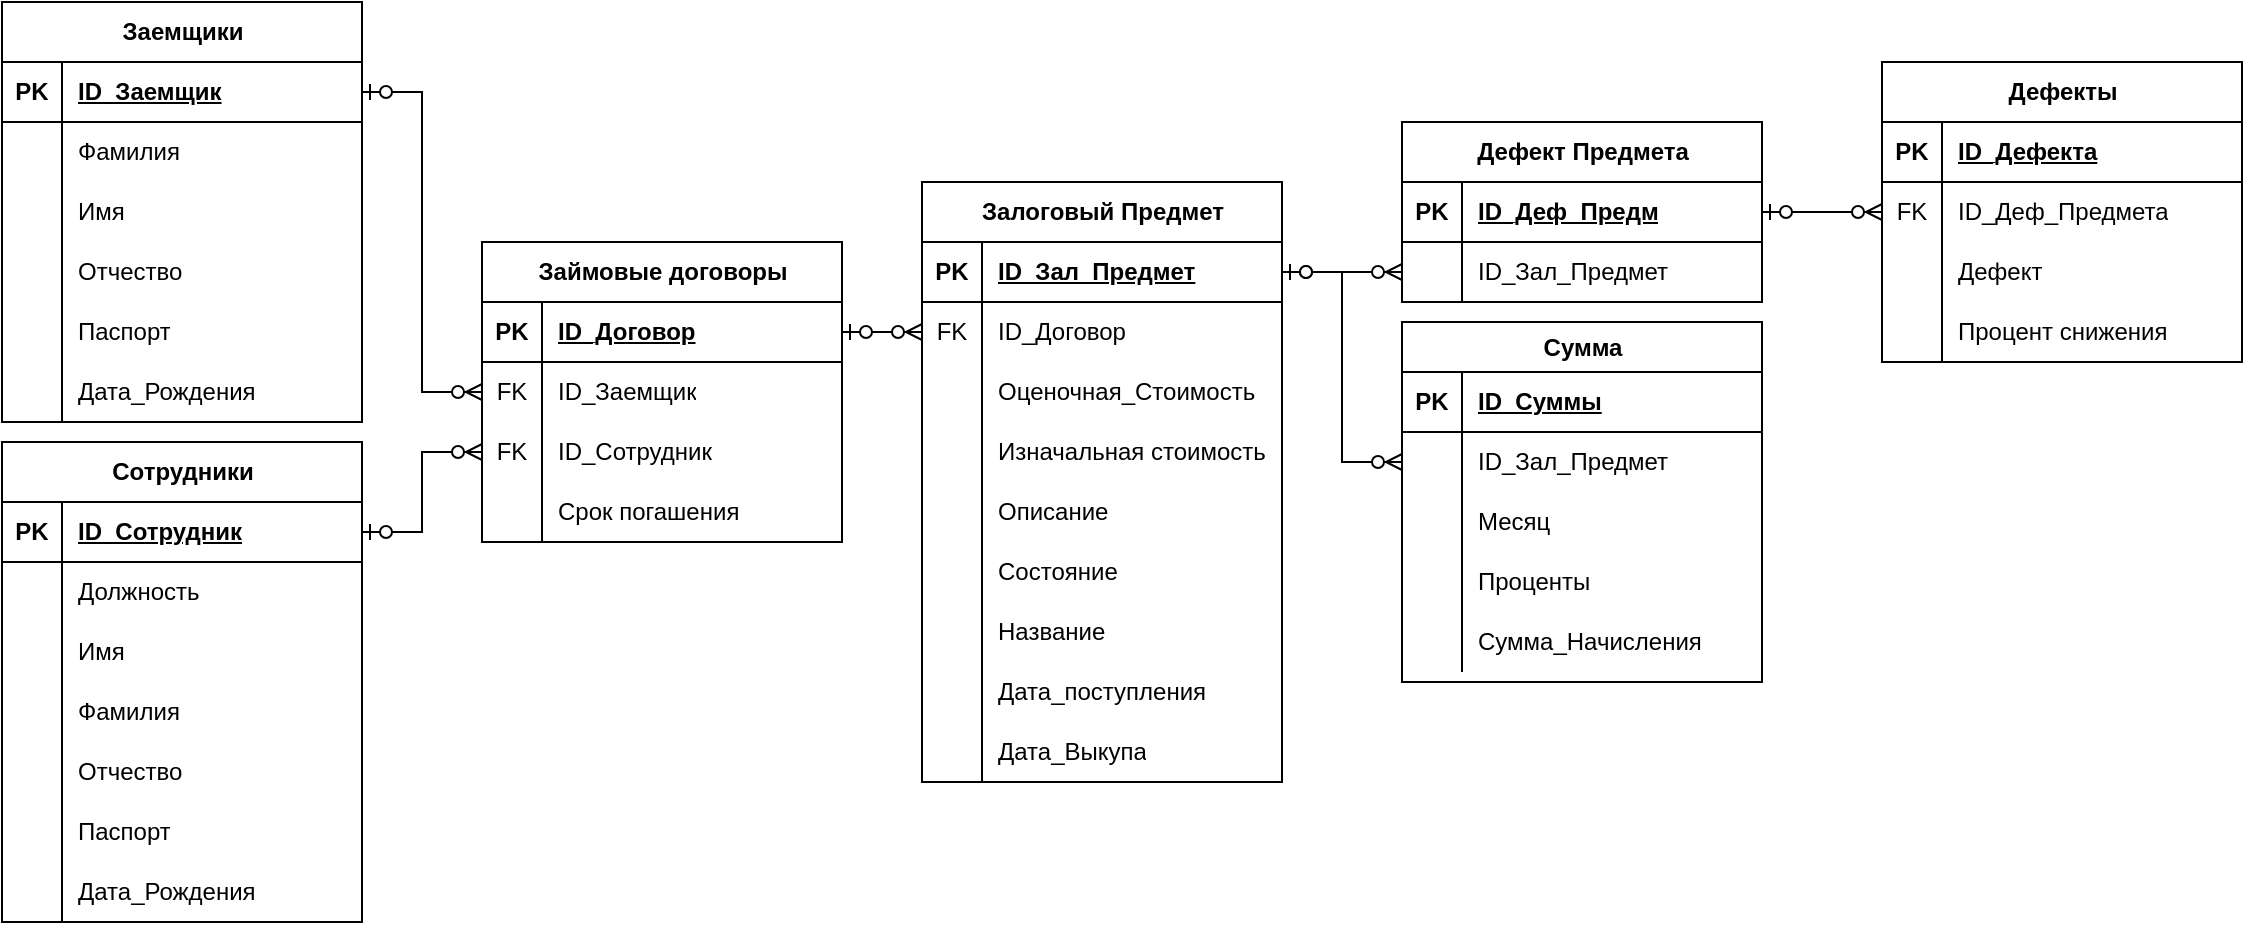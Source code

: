 <mxfile version="21.3.0" type="github">
  <diagram id="R2lEEEUBdFMjLlhIrx00" name="Page-1">
    <mxGraphModel dx="1306" dy="611" grid="1" gridSize="10" guides="1" tooltips="1" connect="1" arrows="1" fold="1" page="1" pageScale="1" pageWidth="850" pageHeight="1100" math="0" shadow="0" extFonts="Permanent Marker^https://fonts.googleapis.com/css?family=Permanent+Marker">
      <root>
        <mxCell id="0" />
        <mxCell id="1" parent="0" />
        <mxCell id="oiWe9T_eoQlkYUGlKxkK-1" value="Заемщики" style="shape=table;startSize=30;container=1;collapsible=1;childLayout=tableLayout;fixedRows=1;rowLines=0;fontStyle=1;align=center;resizeLast=1;html=1;" vertex="1" parent="1">
          <mxGeometry x="50" y="80" width="180" height="210" as="geometry" />
        </mxCell>
        <mxCell id="oiWe9T_eoQlkYUGlKxkK-2" value="" style="shape=tableRow;horizontal=0;startSize=0;swimlaneHead=0;swimlaneBody=0;fillColor=none;collapsible=0;dropTarget=0;points=[[0,0.5],[1,0.5]];portConstraint=eastwest;top=0;left=0;right=0;bottom=1;" vertex="1" parent="oiWe9T_eoQlkYUGlKxkK-1">
          <mxGeometry y="30" width="180" height="30" as="geometry" />
        </mxCell>
        <mxCell id="oiWe9T_eoQlkYUGlKxkK-3" value="PK" style="shape=partialRectangle;connectable=0;fillColor=none;top=0;left=0;bottom=0;right=0;fontStyle=1;overflow=hidden;whiteSpace=wrap;html=1;" vertex="1" parent="oiWe9T_eoQlkYUGlKxkK-2">
          <mxGeometry width="30" height="30" as="geometry">
            <mxRectangle width="30" height="30" as="alternateBounds" />
          </mxGeometry>
        </mxCell>
        <mxCell id="oiWe9T_eoQlkYUGlKxkK-4" value="ID_Заемщик" style="shape=partialRectangle;connectable=0;fillColor=none;top=0;left=0;bottom=0;right=0;align=left;spacingLeft=6;fontStyle=5;overflow=hidden;whiteSpace=wrap;html=1;" vertex="1" parent="oiWe9T_eoQlkYUGlKxkK-2">
          <mxGeometry x="30" width="150" height="30" as="geometry">
            <mxRectangle width="150" height="30" as="alternateBounds" />
          </mxGeometry>
        </mxCell>
        <mxCell id="oiWe9T_eoQlkYUGlKxkK-5" value="" style="shape=tableRow;horizontal=0;startSize=0;swimlaneHead=0;swimlaneBody=0;fillColor=none;collapsible=0;dropTarget=0;points=[[0,0.5],[1,0.5]];portConstraint=eastwest;top=0;left=0;right=0;bottom=0;" vertex="1" parent="oiWe9T_eoQlkYUGlKxkK-1">
          <mxGeometry y="60" width="180" height="30" as="geometry" />
        </mxCell>
        <mxCell id="oiWe9T_eoQlkYUGlKxkK-6" value="" style="shape=partialRectangle;connectable=0;fillColor=none;top=0;left=0;bottom=0;right=0;editable=1;overflow=hidden;whiteSpace=wrap;html=1;" vertex="1" parent="oiWe9T_eoQlkYUGlKxkK-5">
          <mxGeometry width="30" height="30" as="geometry">
            <mxRectangle width="30" height="30" as="alternateBounds" />
          </mxGeometry>
        </mxCell>
        <mxCell id="oiWe9T_eoQlkYUGlKxkK-7" value="Фамилия" style="shape=partialRectangle;connectable=0;fillColor=none;top=0;left=0;bottom=0;right=0;align=left;spacingLeft=6;overflow=hidden;whiteSpace=wrap;html=1;" vertex="1" parent="oiWe9T_eoQlkYUGlKxkK-5">
          <mxGeometry x="30" width="150" height="30" as="geometry">
            <mxRectangle width="150" height="30" as="alternateBounds" />
          </mxGeometry>
        </mxCell>
        <mxCell id="oiWe9T_eoQlkYUGlKxkK-8" value="" style="shape=tableRow;horizontal=0;startSize=0;swimlaneHead=0;swimlaneBody=0;fillColor=none;collapsible=0;dropTarget=0;points=[[0,0.5],[1,0.5]];portConstraint=eastwest;top=0;left=0;right=0;bottom=0;" vertex="1" parent="oiWe9T_eoQlkYUGlKxkK-1">
          <mxGeometry y="90" width="180" height="30" as="geometry" />
        </mxCell>
        <mxCell id="oiWe9T_eoQlkYUGlKxkK-9" value="" style="shape=partialRectangle;connectable=0;fillColor=none;top=0;left=0;bottom=0;right=0;editable=1;overflow=hidden;whiteSpace=wrap;html=1;" vertex="1" parent="oiWe9T_eoQlkYUGlKxkK-8">
          <mxGeometry width="30" height="30" as="geometry">
            <mxRectangle width="30" height="30" as="alternateBounds" />
          </mxGeometry>
        </mxCell>
        <mxCell id="oiWe9T_eoQlkYUGlKxkK-10" value="Имя" style="shape=partialRectangle;connectable=0;fillColor=none;top=0;left=0;bottom=0;right=0;align=left;spacingLeft=6;overflow=hidden;whiteSpace=wrap;html=1;" vertex="1" parent="oiWe9T_eoQlkYUGlKxkK-8">
          <mxGeometry x="30" width="150" height="30" as="geometry">
            <mxRectangle width="150" height="30" as="alternateBounds" />
          </mxGeometry>
        </mxCell>
        <mxCell id="oiWe9T_eoQlkYUGlKxkK-11" value="" style="shape=tableRow;horizontal=0;startSize=0;swimlaneHead=0;swimlaneBody=0;fillColor=none;collapsible=0;dropTarget=0;points=[[0,0.5],[1,0.5]];portConstraint=eastwest;top=0;left=0;right=0;bottom=0;" vertex="1" parent="oiWe9T_eoQlkYUGlKxkK-1">
          <mxGeometry y="120" width="180" height="30" as="geometry" />
        </mxCell>
        <mxCell id="oiWe9T_eoQlkYUGlKxkK-12" value="" style="shape=partialRectangle;connectable=0;fillColor=none;top=0;left=0;bottom=0;right=0;editable=1;overflow=hidden;whiteSpace=wrap;html=1;" vertex="1" parent="oiWe9T_eoQlkYUGlKxkK-11">
          <mxGeometry width="30" height="30" as="geometry">
            <mxRectangle width="30" height="30" as="alternateBounds" />
          </mxGeometry>
        </mxCell>
        <mxCell id="oiWe9T_eoQlkYUGlKxkK-13" value="Отчество" style="shape=partialRectangle;connectable=0;fillColor=none;top=0;left=0;bottom=0;right=0;align=left;spacingLeft=6;overflow=hidden;whiteSpace=wrap;html=1;" vertex="1" parent="oiWe9T_eoQlkYUGlKxkK-11">
          <mxGeometry x="30" width="150" height="30" as="geometry">
            <mxRectangle width="150" height="30" as="alternateBounds" />
          </mxGeometry>
        </mxCell>
        <mxCell id="oiWe9T_eoQlkYUGlKxkK-14" value="" style="shape=tableRow;horizontal=0;startSize=0;swimlaneHead=0;swimlaneBody=0;fillColor=none;collapsible=0;dropTarget=0;points=[[0,0.5],[1,0.5]];portConstraint=eastwest;top=0;left=0;right=0;bottom=0;" vertex="1" parent="oiWe9T_eoQlkYUGlKxkK-1">
          <mxGeometry y="150" width="180" height="30" as="geometry" />
        </mxCell>
        <mxCell id="oiWe9T_eoQlkYUGlKxkK-15" value="" style="shape=partialRectangle;connectable=0;fillColor=none;top=0;left=0;bottom=0;right=0;editable=1;overflow=hidden;whiteSpace=wrap;html=1;" vertex="1" parent="oiWe9T_eoQlkYUGlKxkK-14">
          <mxGeometry width="30" height="30" as="geometry">
            <mxRectangle width="30" height="30" as="alternateBounds" />
          </mxGeometry>
        </mxCell>
        <mxCell id="oiWe9T_eoQlkYUGlKxkK-16" value="Паспорт" style="shape=partialRectangle;connectable=0;fillColor=none;top=0;left=0;bottom=0;right=0;align=left;spacingLeft=6;overflow=hidden;whiteSpace=wrap;html=1;" vertex="1" parent="oiWe9T_eoQlkYUGlKxkK-14">
          <mxGeometry x="30" width="150" height="30" as="geometry">
            <mxRectangle width="150" height="30" as="alternateBounds" />
          </mxGeometry>
        </mxCell>
        <mxCell id="oiWe9T_eoQlkYUGlKxkK-17" value="" style="shape=tableRow;horizontal=0;startSize=0;swimlaneHead=0;swimlaneBody=0;fillColor=none;collapsible=0;dropTarget=0;points=[[0,0.5],[1,0.5]];portConstraint=eastwest;top=0;left=0;right=0;bottom=0;" vertex="1" parent="oiWe9T_eoQlkYUGlKxkK-1">
          <mxGeometry y="180" width="180" height="30" as="geometry" />
        </mxCell>
        <mxCell id="oiWe9T_eoQlkYUGlKxkK-18" value="" style="shape=partialRectangle;connectable=0;fillColor=none;top=0;left=0;bottom=0;right=0;editable=1;overflow=hidden;whiteSpace=wrap;html=1;" vertex="1" parent="oiWe9T_eoQlkYUGlKxkK-17">
          <mxGeometry width="30" height="30" as="geometry">
            <mxRectangle width="30" height="30" as="alternateBounds" />
          </mxGeometry>
        </mxCell>
        <mxCell id="oiWe9T_eoQlkYUGlKxkK-19" value="Дата_Рождения" style="shape=partialRectangle;connectable=0;fillColor=none;top=0;left=0;bottom=0;right=0;align=left;spacingLeft=6;overflow=hidden;whiteSpace=wrap;html=1;" vertex="1" parent="oiWe9T_eoQlkYUGlKxkK-17">
          <mxGeometry x="30" width="150" height="30" as="geometry">
            <mxRectangle width="150" height="30" as="alternateBounds" />
          </mxGeometry>
        </mxCell>
        <mxCell id="oiWe9T_eoQlkYUGlKxkK-20" value="Сотрудники" style="shape=table;startSize=30;container=1;collapsible=1;childLayout=tableLayout;fixedRows=1;rowLines=0;fontStyle=1;align=center;resizeLast=1;html=1;" vertex="1" parent="1">
          <mxGeometry x="50" y="300" width="180" height="240" as="geometry" />
        </mxCell>
        <mxCell id="oiWe9T_eoQlkYUGlKxkK-21" value="" style="shape=tableRow;horizontal=0;startSize=0;swimlaneHead=0;swimlaneBody=0;fillColor=none;collapsible=0;dropTarget=0;points=[[0,0.5],[1,0.5]];portConstraint=eastwest;top=0;left=0;right=0;bottom=1;" vertex="1" parent="oiWe9T_eoQlkYUGlKxkK-20">
          <mxGeometry y="30" width="180" height="30" as="geometry" />
        </mxCell>
        <mxCell id="oiWe9T_eoQlkYUGlKxkK-22" value="PK" style="shape=partialRectangle;connectable=0;fillColor=none;top=0;left=0;bottom=0;right=0;fontStyle=1;overflow=hidden;whiteSpace=wrap;html=1;" vertex="1" parent="oiWe9T_eoQlkYUGlKxkK-21">
          <mxGeometry width="30" height="30" as="geometry">
            <mxRectangle width="30" height="30" as="alternateBounds" />
          </mxGeometry>
        </mxCell>
        <mxCell id="oiWe9T_eoQlkYUGlKxkK-23" value="ID_Сотрудник" style="shape=partialRectangle;connectable=0;fillColor=none;top=0;left=0;bottom=0;right=0;align=left;spacingLeft=6;fontStyle=5;overflow=hidden;whiteSpace=wrap;html=1;" vertex="1" parent="oiWe9T_eoQlkYUGlKxkK-21">
          <mxGeometry x="30" width="150" height="30" as="geometry">
            <mxRectangle width="150" height="30" as="alternateBounds" />
          </mxGeometry>
        </mxCell>
        <mxCell id="oiWe9T_eoQlkYUGlKxkK-24" value="" style="shape=tableRow;horizontal=0;startSize=0;swimlaneHead=0;swimlaneBody=0;fillColor=none;collapsible=0;dropTarget=0;points=[[0,0.5],[1,0.5]];portConstraint=eastwest;top=0;left=0;right=0;bottom=0;" vertex="1" parent="oiWe9T_eoQlkYUGlKxkK-20">
          <mxGeometry y="60" width="180" height="30" as="geometry" />
        </mxCell>
        <mxCell id="oiWe9T_eoQlkYUGlKxkK-25" value="" style="shape=partialRectangle;connectable=0;fillColor=none;top=0;left=0;bottom=0;right=0;editable=1;overflow=hidden;whiteSpace=wrap;html=1;" vertex="1" parent="oiWe9T_eoQlkYUGlKxkK-24">
          <mxGeometry width="30" height="30" as="geometry">
            <mxRectangle width="30" height="30" as="alternateBounds" />
          </mxGeometry>
        </mxCell>
        <mxCell id="oiWe9T_eoQlkYUGlKxkK-26" value="Должность" style="shape=partialRectangle;connectable=0;fillColor=none;top=0;left=0;bottom=0;right=0;align=left;spacingLeft=6;overflow=hidden;whiteSpace=wrap;html=1;" vertex="1" parent="oiWe9T_eoQlkYUGlKxkK-24">
          <mxGeometry x="30" width="150" height="30" as="geometry">
            <mxRectangle width="150" height="30" as="alternateBounds" />
          </mxGeometry>
        </mxCell>
        <mxCell id="oiWe9T_eoQlkYUGlKxkK-27" value="" style="shape=tableRow;horizontal=0;startSize=0;swimlaneHead=0;swimlaneBody=0;fillColor=none;collapsible=0;dropTarget=0;points=[[0,0.5],[1,0.5]];portConstraint=eastwest;top=0;left=0;right=0;bottom=0;" vertex="1" parent="oiWe9T_eoQlkYUGlKxkK-20">
          <mxGeometry y="90" width="180" height="30" as="geometry" />
        </mxCell>
        <mxCell id="oiWe9T_eoQlkYUGlKxkK-28" value="" style="shape=partialRectangle;connectable=0;fillColor=none;top=0;left=0;bottom=0;right=0;editable=1;overflow=hidden;whiteSpace=wrap;html=1;" vertex="1" parent="oiWe9T_eoQlkYUGlKxkK-27">
          <mxGeometry width="30" height="30" as="geometry">
            <mxRectangle width="30" height="30" as="alternateBounds" />
          </mxGeometry>
        </mxCell>
        <mxCell id="oiWe9T_eoQlkYUGlKxkK-29" value="Имя" style="shape=partialRectangle;connectable=0;fillColor=none;top=0;left=0;bottom=0;right=0;align=left;spacingLeft=6;overflow=hidden;whiteSpace=wrap;html=1;" vertex="1" parent="oiWe9T_eoQlkYUGlKxkK-27">
          <mxGeometry x="30" width="150" height="30" as="geometry">
            <mxRectangle width="150" height="30" as="alternateBounds" />
          </mxGeometry>
        </mxCell>
        <mxCell id="oiWe9T_eoQlkYUGlKxkK-30" value="" style="shape=tableRow;horizontal=0;startSize=0;swimlaneHead=0;swimlaneBody=0;fillColor=none;collapsible=0;dropTarget=0;points=[[0,0.5],[1,0.5]];portConstraint=eastwest;top=0;left=0;right=0;bottom=0;" vertex="1" parent="oiWe9T_eoQlkYUGlKxkK-20">
          <mxGeometry y="120" width="180" height="30" as="geometry" />
        </mxCell>
        <mxCell id="oiWe9T_eoQlkYUGlKxkK-31" value="" style="shape=partialRectangle;connectable=0;fillColor=none;top=0;left=0;bottom=0;right=0;editable=1;overflow=hidden;whiteSpace=wrap;html=1;" vertex="1" parent="oiWe9T_eoQlkYUGlKxkK-30">
          <mxGeometry width="30" height="30" as="geometry">
            <mxRectangle width="30" height="30" as="alternateBounds" />
          </mxGeometry>
        </mxCell>
        <mxCell id="oiWe9T_eoQlkYUGlKxkK-32" value="Фамилия" style="shape=partialRectangle;connectable=0;fillColor=none;top=0;left=0;bottom=0;right=0;align=left;spacingLeft=6;overflow=hidden;whiteSpace=wrap;html=1;" vertex="1" parent="oiWe9T_eoQlkYUGlKxkK-30">
          <mxGeometry x="30" width="150" height="30" as="geometry">
            <mxRectangle width="150" height="30" as="alternateBounds" />
          </mxGeometry>
        </mxCell>
        <mxCell id="oiWe9T_eoQlkYUGlKxkK-33" value="" style="shape=tableRow;horizontal=0;startSize=0;swimlaneHead=0;swimlaneBody=0;fillColor=none;collapsible=0;dropTarget=0;points=[[0,0.5],[1,0.5]];portConstraint=eastwest;top=0;left=0;right=0;bottom=0;" vertex="1" parent="oiWe9T_eoQlkYUGlKxkK-20">
          <mxGeometry y="150" width="180" height="30" as="geometry" />
        </mxCell>
        <mxCell id="oiWe9T_eoQlkYUGlKxkK-34" value="" style="shape=partialRectangle;connectable=0;fillColor=none;top=0;left=0;bottom=0;right=0;editable=1;overflow=hidden;whiteSpace=wrap;html=1;" vertex="1" parent="oiWe9T_eoQlkYUGlKxkK-33">
          <mxGeometry width="30" height="30" as="geometry">
            <mxRectangle width="30" height="30" as="alternateBounds" />
          </mxGeometry>
        </mxCell>
        <mxCell id="oiWe9T_eoQlkYUGlKxkK-35" value="Отчество" style="shape=partialRectangle;connectable=0;fillColor=none;top=0;left=0;bottom=0;right=0;align=left;spacingLeft=6;overflow=hidden;whiteSpace=wrap;html=1;" vertex="1" parent="oiWe9T_eoQlkYUGlKxkK-33">
          <mxGeometry x="30" width="150" height="30" as="geometry">
            <mxRectangle width="150" height="30" as="alternateBounds" />
          </mxGeometry>
        </mxCell>
        <mxCell id="oiWe9T_eoQlkYUGlKxkK-36" value="" style="shape=tableRow;horizontal=0;startSize=0;swimlaneHead=0;swimlaneBody=0;fillColor=none;collapsible=0;dropTarget=0;points=[[0,0.5],[1,0.5]];portConstraint=eastwest;top=0;left=0;right=0;bottom=0;" vertex="1" parent="oiWe9T_eoQlkYUGlKxkK-20">
          <mxGeometry y="180" width="180" height="30" as="geometry" />
        </mxCell>
        <mxCell id="oiWe9T_eoQlkYUGlKxkK-37" value="" style="shape=partialRectangle;connectable=0;fillColor=none;top=0;left=0;bottom=0;right=0;editable=1;overflow=hidden;whiteSpace=wrap;html=1;" vertex="1" parent="oiWe9T_eoQlkYUGlKxkK-36">
          <mxGeometry width="30" height="30" as="geometry">
            <mxRectangle width="30" height="30" as="alternateBounds" />
          </mxGeometry>
        </mxCell>
        <mxCell id="oiWe9T_eoQlkYUGlKxkK-38" value="Паспорт" style="shape=partialRectangle;connectable=0;fillColor=none;top=0;left=0;bottom=0;right=0;align=left;spacingLeft=6;overflow=hidden;whiteSpace=wrap;html=1;" vertex="1" parent="oiWe9T_eoQlkYUGlKxkK-36">
          <mxGeometry x="30" width="150" height="30" as="geometry">
            <mxRectangle width="150" height="30" as="alternateBounds" />
          </mxGeometry>
        </mxCell>
        <mxCell id="oiWe9T_eoQlkYUGlKxkK-39" value="" style="shape=tableRow;horizontal=0;startSize=0;swimlaneHead=0;swimlaneBody=0;fillColor=none;collapsible=0;dropTarget=0;points=[[0,0.5],[1,0.5]];portConstraint=eastwest;top=0;left=0;right=0;bottom=0;" vertex="1" parent="oiWe9T_eoQlkYUGlKxkK-20">
          <mxGeometry y="210" width="180" height="30" as="geometry" />
        </mxCell>
        <mxCell id="oiWe9T_eoQlkYUGlKxkK-40" value="" style="shape=partialRectangle;connectable=0;fillColor=none;top=0;left=0;bottom=0;right=0;editable=1;overflow=hidden;whiteSpace=wrap;html=1;" vertex="1" parent="oiWe9T_eoQlkYUGlKxkK-39">
          <mxGeometry width="30" height="30" as="geometry">
            <mxRectangle width="30" height="30" as="alternateBounds" />
          </mxGeometry>
        </mxCell>
        <mxCell id="oiWe9T_eoQlkYUGlKxkK-41" value="Дата_Рождения" style="shape=partialRectangle;connectable=0;fillColor=none;top=0;left=0;bottom=0;right=0;align=left;spacingLeft=6;overflow=hidden;whiteSpace=wrap;html=1;" vertex="1" parent="oiWe9T_eoQlkYUGlKxkK-39">
          <mxGeometry x="30" width="150" height="30" as="geometry">
            <mxRectangle width="150" height="30" as="alternateBounds" />
          </mxGeometry>
        </mxCell>
        <mxCell id="oiWe9T_eoQlkYUGlKxkK-42" value="Займовые договоры" style="shape=table;startSize=30;container=1;collapsible=1;childLayout=tableLayout;fixedRows=1;rowLines=0;fontStyle=1;align=center;resizeLast=1;html=1;" vertex="1" parent="1">
          <mxGeometry x="290" y="200" width="180" height="150" as="geometry" />
        </mxCell>
        <mxCell id="oiWe9T_eoQlkYUGlKxkK-43" value="" style="shape=tableRow;horizontal=0;startSize=0;swimlaneHead=0;swimlaneBody=0;fillColor=none;collapsible=0;dropTarget=0;points=[[0,0.5],[1,0.5]];portConstraint=eastwest;top=0;left=0;right=0;bottom=1;" vertex="1" parent="oiWe9T_eoQlkYUGlKxkK-42">
          <mxGeometry y="30" width="180" height="30" as="geometry" />
        </mxCell>
        <mxCell id="oiWe9T_eoQlkYUGlKxkK-44" value="PK" style="shape=partialRectangle;connectable=0;fillColor=none;top=0;left=0;bottom=0;right=0;fontStyle=1;overflow=hidden;whiteSpace=wrap;html=1;" vertex="1" parent="oiWe9T_eoQlkYUGlKxkK-43">
          <mxGeometry width="30" height="30" as="geometry">
            <mxRectangle width="30" height="30" as="alternateBounds" />
          </mxGeometry>
        </mxCell>
        <mxCell id="oiWe9T_eoQlkYUGlKxkK-45" value="ID_Договор" style="shape=partialRectangle;connectable=0;fillColor=none;top=0;left=0;bottom=0;right=0;align=left;spacingLeft=6;fontStyle=5;overflow=hidden;whiteSpace=wrap;html=1;" vertex="1" parent="oiWe9T_eoQlkYUGlKxkK-43">
          <mxGeometry x="30" width="150" height="30" as="geometry">
            <mxRectangle width="150" height="30" as="alternateBounds" />
          </mxGeometry>
        </mxCell>
        <mxCell id="oiWe9T_eoQlkYUGlKxkK-46" value="" style="shape=tableRow;horizontal=0;startSize=0;swimlaneHead=0;swimlaneBody=0;fillColor=none;collapsible=0;dropTarget=0;points=[[0,0.5],[1,0.5]];portConstraint=eastwest;top=0;left=0;right=0;bottom=0;" vertex="1" parent="oiWe9T_eoQlkYUGlKxkK-42">
          <mxGeometry y="60" width="180" height="30" as="geometry" />
        </mxCell>
        <mxCell id="oiWe9T_eoQlkYUGlKxkK-47" value="FK" style="shape=partialRectangle;connectable=0;fillColor=none;top=0;left=0;bottom=0;right=0;editable=1;overflow=hidden;whiteSpace=wrap;html=1;" vertex="1" parent="oiWe9T_eoQlkYUGlKxkK-46">
          <mxGeometry width="30" height="30" as="geometry">
            <mxRectangle width="30" height="30" as="alternateBounds" />
          </mxGeometry>
        </mxCell>
        <mxCell id="oiWe9T_eoQlkYUGlKxkK-48" value="ID_Заемщик" style="shape=partialRectangle;connectable=0;fillColor=none;top=0;left=0;bottom=0;right=0;align=left;spacingLeft=6;overflow=hidden;whiteSpace=wrap;html=1;" vertex="1" parent="oiWe9T_eoQlkYUGlKxkK-46">
          <mxGeometry x="30" width="150" height="30" as="geometry">
            <mxRectangle width="150" height="30" as="alternateBounds" />
          </mxGeometry>
        </mxCell>
        <mxCell id="oiWe9T_eoQlkYUGlKxkK-49" value="" style="shape=tableRow;horizontal=0;startSize=0;swimlaneHead=0;swimlaneBody=0;fillColor=none;collapsible=0;dropTarget=0;points=[[0,0.5],[1,0.5]];portConstraint=eastwest;top=0;left=0;right=0;bottom=0;" vertex="1" parent="oiWe9T_eoQlkYUGlKxkK-42">
          <mxGeometry y="90" width="180" height="30" as="geometry" />
        </mxCell>
        <mxCell id="oiWe9T_eoQlkYUGlKxkK-50" value="FK" style="shape=partialRectangle;connectable=0;fillColor=none;top=0;left=0;bottom=0;right=0;editable=1;overflow=hidden;whiteSpace=wrap;html=1;" vertex="1" parent="oiWe9T_eoQlkYUGlKxkK-49">
          <mxGeometry width="30" height="30" as="geometry">
            <mxRectangle width="30" height="30" as="alternateBounds" />
          </mxGeometry>
        </mxCell>
        <mxCell id="oiWe9T_eoQlkYUGlKxkK-51" value="ID_Сотрудник" style="shape=partialRectangle;connectable=0;fillColor=none;top=0;left=0;bottom=0;right=0;align=left;spacingLeft=6;overflow=hidden;whiteSpace=wrap;html=1;" vertex="1" parent="oiWe9T_eoQlkYUGlKxkK-49">
          <mxGeometry x="30" width="150" height="30" as="geometry">
            <mxRectangle width="150" height="30" as="alternateBounds" />
          </mxGeometry>
        </mxCell>
        <mxCell id="oiWe9T_eoQlkYUGlKxkK-52" value="" style="shape=tableRow;horizontal=0;startSize=0;swimlaneHead=0;swimlaneBody=0;fillColor=none;collapsible=0;dropTarget=0;points=[[0,0.5],[1,0.5]];portConstraint=eastwest;top=0;left=0;right=0;bottom=0;" vertex="1" parent="oiWe9T_eoQlkYUGlKxkK-42">
          <mxGeometry y="120" width="180" height="30" as="geometry" />
        </mxCell>
        <mxCell id="oiWe9T_eoQlkYUGlKxkK-53" value="" style="shape=partialRectangle;connectable=0;fillColor=none;top=0;left=0;bottom=0;right=0;editable=1;overflow=hidden;whiteSpace=wrap;html=1;" vertex="1" parent="oiWe9T_eoQlkYUGlKxkK-52">
          <mxGeometry width="30" height="30" as="geometry">
            <mxRectangle width="30" height="30" as="alternateBounds" />
          </mxGeometry>
        </mxCell>
        <mxCell id="oiWe9T_eoQlkYUGlKxkK-54" value="Срок погашения" style="shape=partialRectangle;connectable=0;fillColor=none;top=0;left=0;bottom=0;right=0;align=left;spacingLeft=6;overflow=hidden;whiteSpace=wrap;html=1;" vertex="1" parent="oiWe9T_eoQlkYUGlKxkK-52">
          <mxGeometry x="30" width="150" height="30" as="geometry">
            <mxRectangle width="150" height="30" as="alternateBounds" />
          </mxGeometry>
        </mxCell>
        <mxCell id="oiWe9T_eoQlkYUGlKxkK-55" value="" style="edgeStyle=entityRelationEdgeStyle;fontSize=12;html=1;endArrow=ERzeroToMany;startArrow=ERzeroToOne;rounded=0;exitX=1;exitY=0.5;exitDx=0;exitDy=0;" edge="1" parent="1" source="oiWe9T_eoQlkYUGlKxkK-2" target="oiWe9T_eoQlkYUGlKxkK-46">
          <mxGeometry width="100" height="100" relative="1" as="geometry">
            <mxPoint x="370" y="370" as="sourcePoint" />
            <mxPoint x="470" y="270" as="targetPoint" />
          </mxGeometry>
        </mxCell>
        <mxCell id="oiWe9T_eoQlkYUGlKxkK-56" value="" style="edgeStyle=entityRelationEdgeStyle;fontSize=12;html=1;endArrow=ERzeroToMany;startArrow=ERzeroToOne;rounded=0;exitX=1;exitY=0.5;exitDx=0;exitDy=0;entryX=0;entryY=0.5;entryDx=0;entryDy=0;" edge="1" parent="1" source="oiWe9T_eoQlkYUGlKxkK-21" target="oiWe9T_eoQlkYUGlKxkK-49">
          <mxGeometry width="100" height="100" relative="1" as="geometry">
            <mxPoint x="370" y="370" as="sourcePoint" />
            <mxPoint x="470" y="270" as="targetPoint" />
          </mxGeometry>
        </mxCell>
        <mxCell id="oiWe9T_eoQlkYUGlKxkK-57" value="Залоговый Предмет" style="shape=table;startSize=30;container=1;collapsible=1;childLayout=tableLayout;fixedRows=1;rowLines=0;fontStyle=1;align=center;resizeLast=1;html=1;" vertex="1" parent="1">
          <mxGeometry x="510" y="170" width="180" height="300" as="geometry" />
        </mxCell>
        <mxCell id="oiWe9T_eoQlkYUGlKxkK-58" value="" style="shape=tableRow;horizontal=0;startSize=0;swimlaneHead=0;swimlaneBody=0;fillColor=none;collapsible=0;dropTarget=0;points=[[0,0.5],[1,0.5]];portConstraint=eastwest;top=0;left=0;right=0;bottom=1;" vertex="1" parent="oiWe9T_eoQlkYUGlKxkK-57">
          <mxGeometry y="30" width="180" height="30" as="geometry" />
        </mxCell>
        <mxCell id="oiWe9T_eoQlkYUGlKxkK-59" value="PK" style="shape=partialRectangle;connectable=0;fillColor=none;top=0;left=0;bottom=0;right=0;fontStyle=1;overflow=hidden;whiteSpace=wrap;html=1;" vertex="1" parent="oiWe9T_eoQlkYUGlKxkK-58">
          <mxGeometry width="30" height="30" as="geometry">
            <mxRectangle width="30" height="30" as="alternateBounds" />
          </mxGeometry>
        </mxCell>
        <mxCell id="oiWe9T_eoQlkYUGlKxkK-60" value="ID_Зал_Предмет" style="shape=partialRectangle;connectable=0;fillColor=none;top=0;left=0;bottom=0;right=0;align=left;spacingLeft=6;fontStyle=5;overflow=hidden;whiteSpace=wrap;html=1;" vertex="1" parent="oiWe9T_eoQlkYUGlKxkK-58">
          <mxGeometry x="30" width="150" height="30" as="geometry">
            <mxRectangle width="150" height="30" as="alternateBounds" />
          </mxGeometry>
        </mxCell>
        <mxCell id="oiWe9T_eoQlkYUGlKxkK-61" value="" style="shape=tableRow;horizontal=0;startSize=0;swimlaneHead=0;swimlaneBody=0;fillColor=none;collapsible=0;dropTarget=0;points=[[0,0.5],[1,0.5]];portConstraint=eastwest;top=0;left=0;right=0;bottom=0;" vertex="1" parent="oiWe9T_eoQlkYUGlKxkK-57">
          <mxGeometry y="60" width="180" height="30" as="geometry" />
        </mxCell>
        <mxCell id="oiWe9T_eoQlkYUGlKxkK-62" value="FK" style="shape=partialRectangle;connectable=0;fillColor=none;top=0;left=0;bottom=0;right=0;editable=1;overflow=hidden;whiteSpace=wrap;html=1;" vertex="1" parent="oiWe9T_eoQlkYUGlKxkK-61">
          <mxGeometry width="30" height="30" as="geometry">
            <mxRectangle width="30" height="30" as="alternateBounds" />
          </mxGeometry>
        </mxCell>
        <mxCell id="oiWe9T_eoQlkYUGlKxkK-63" value="ID_Договор" style="shape=partialRectangle;connectable=0;fillColor=none;top=0;left=0;bottom=0;right=0;align=left;spacingLeft=6;overflow=hidden;whiteSpace=wrap;html=1;" vertex="1" parent="oiWe9T_eoQlkYUGlKxkK-61">
          <mxGeometry x="30" width="150" height="30" as="geometry">
            <mxRectangle width="150" height="30" as="alternateBounds" />
          </mxGeometry>
        </mxCell>
        <mxCell id="oiWe9T_eoQlkYUGlKxkK-64" value="" style="shape=tableRow;horizontal=0;startSize=0;swimlaneHead=0;swimlaneBody=0;fillColor=none;collapsible=0;dropTarget=0;points=[[0,0.5],[1,0.5]];portConstraint=eastwest;top=0;left=0;right=0;bottom=0;" vertex="1" parent="oiWe9T_eoQlkYUGlKxkK-57">
          <mxGeometry y="90" width="180" height="30" as="geometry" />
        </mxCell>
        <mxCell id="oiWe9T_eoQlkYUGlKxkK-65" value="" style="shape=partialRectangle;connectable=0;fillColor=none;top=0;left=0;bottom=0;right=0;editable=1;overflow=hidden;whiteSpace=wrap;html=1;" vertex="1" parent="oiWe9T_eoQlkYUGlKxkK-64">
          <mxGeometry width="30" height="30" as="geometry">
            <mxRectangle width="30" height="30" as="alternateBounds" />
          </mxGeometry>
        </mxCell>
        <mxCell id="oiWe9T_eoQlkYUGlKxkK-66" value="Оценочная_Стоимость" style="shape=partialRectangle;connectable=0;fillColor=none;top=0;left=0;bottom=0;right=0;align=left;spacingLeft=6;overflow=hidden;whiteSpace=wrap;html=1;" vertex="1" parent="oiWe9T_eoQlkYUGlKxkK-64">
          <mxGeometry x="30" width="150" height="30" as="geometry">
            <mxRectangle width="150" height="30" as="alternateBounds" />
          </mxGeometry>
        </mxCell>
        <mxCell id="oiWe9T_eoQlkYUGlKxkK-67" value="" style="shape=tableRow;horizontal=0;startSize=0;swimlaneHead=0;swimlaneBody=0;fillColor=none;collapsible=0;dropTarget=0;points=[[0,0.5],[1,0.5]];portConstraint=eastwest;top=0;left=0;right=0;bottom=0;" vertex="1" parent="oiWe9T_eoQlkYUGlKxkK-57">
          <mxGeometry y="120" width="180" height="30" as="geometry" />
        </mxCell>
        <mxCell id="oiWe9T_eoQlkYUGlKxkK-68" value="" style="shape=partialRectangle;connectable=0;fillColor=none;top=0;left=0;bottom=0;right=0;editable=1;overflow=hidden;whiteSpace=wrap;html=1;" vertex="1" parent="oiWe9T_eoQlkYUGlKxkK-67">
          <mxGeometry width="30" height="30" as="geometry">
            <mxRectangle width="30" height="30" as="alternateBounds" />
          </mxGeometry>
        </mxCell>
        <mxCell id="oiWe9T_eoQlkYUGlKxkK-69" value="Изначальная стоимость" style="shape=partialRectangle;connectable=0;fillColor=none;top=0;left=0;bottom=0;right=0;align=left;spacingLeft=6;overflow=hidden;whiteSpace=wrap;html=1;" vertex="1" parent="oiWe9T_eoQlkYUGlKxkK-67">
          <mxGeometry x="30" width="150" height="30" as="geometry">
            <mxRectangle width="150" height="30" as="alternateBounds" />
          </mxGeometry>
        </mxCell>
        <mxCell id="oiWe9T_eoQlkYUGlKxkK-83" value="" style="shape=tableRow;horizontal=0;startSize=0;swimlaneHead=0;swimlaneBody=0;fillColor=none;collapsible=0;dropTarget=0;points=[[0,0.5],[1,0.5]];portConstraint=eastwest;top=0;left=0;right=0;bottom=0;" vertex="1" parent="oiWe9T_eoQlkYUGlKxkK-57">
          <mxGeometry y="150" width="180" height="30" as="geometry" />
        </mxCell>
        <mxCell id="oiWe9T_eoQlkYUGlKxkK-84" value="" style="shape=partialRectangle;connectable=0;fillColor=none;top=0;left=0;bottom=0;right=0;editable=1;overflow=hidden;whiteSpace=wrap;html=1;" vertex="1" parent="oiWe9T_eoQlkYUGlKxkK-83">
          <mxGeometry width="30" height="30" as="geometry">
            <mxRectangle width="30" height="30" as="alternateBounds" />
          </mxGeometry>
        </mxCell>
        <mxCell id="oiWe9T_eoQlkYUGlKxkK-85" value="Описание" style="shape=partialRectangle;connectable=0;fillColor=none;top=0;left=0;bottom=0;right=0;align=left;spacingLeft=6;overflow=hidden;whiteSpace=wrap;html=1;" vertex="1" parent="oiWe9T_eoQlkYUGlKxkK-83">
          <mxGeometry x="30" width="150" height="30" as="geometry">
            <mxRectangle width="150" height="30" as="alternateBounds" />
          </mxGeometry>
        </mxCell>
        <mxCell id="oiWe9T_eoQlkYUGlKxkK-86" value="" style="shape=tableRow;horizontal=0;startSize=0;swimlaneHead=0;swimlaneBody=0;fillColor=none;collapsible=0;dropTarget=0;points=[[0,0.5],[1,0.5]];portConstraint=eastwest;top=0;left=0;right=0;bottom=0;" vertex="1" parent="oiWe9T_eoQlkYUGlKxkK-57">
          <mxGeometry y="180" width="180" height="30" as="geometry" />
        </mxCell>
        <mxCell id="oiWe9T_eoQlkYUGlKxkK-87" value="" style="shape=partialRectangle;connectable=0;fillColor=none;top=0;left=0;bottom=0;right=0;editable=1;overflow=hidden;whiteSpace=wrap;html=1;" vertex="1" parent="oiWe9T_eoQlkYUGlKxkK-86">
          <mxGeometry width="30" height="30" as="geometry">
            <mxRectangle width="30" height="30" as="alternateBounds" />
          </mxGeometry>
        </mxCell>
        <mxCell id="oiWe9T_eoQlkYUGlKxkK-88" value="Состояние" style="shape=partialRectangle;connectable=0;fillColor=none;top=0;left=0;bottom=0;right=0;align=left;spacingLeft=6;overflow=hidden;whiteSpace=wrap;html=1;" vertex="1" parent="oiWe9T_eoQlkYUGlKxkK-86">
          <mxGeometry x="30" width="150" height="30" as="geometry">
            <mxRectangle width="150" height="30" as="alternateBounds" />
          </mxGeometry>
        </mxCell>
        <mxCell id="oiWe9T_eoQlkYUGlKxkK-89" value="" style="shape=tableRow;horizontal=0;startSize=0;swimlaneHead=0;swimlaneBody=0;fillColor=none;collapsible=0;dropTarget=0;points=[[0,0.5],[1,0.5]];portConstraint=eastwest;top=0;left=0;right=0;bottom=0;" vertex="1" parent="oiWe9T_eoQlkYUGlKxkK-57">
          <mxGeometry y="210" width="180" height="30" as="geometry" />
        </mxCell>
        <mxCell id="oiWe9T_eoQlkYUGlKxkK-90" value="" style="shape=partialRectangle;connectable=0;fillColor=none;top=0;left=0;bottom=0;right=0;editable=1;overflow=hidden;whiteSpace=wrap;html=1;" vertex="1" parent="oiWe9T_eoQlkYUGlKxkK-89">
          <mxGeometry width="30" height="30" as="geometry">
            <mxRectangle width="30" height="30" as="alternateBounds" />
          </mxGeometry>
        </mxCell>
        <mxCell id="oiWe9T_eoQlkYUGlKxkK-91" value="Название" style="shape=partialRectangle;connectable=0;fillColor=none;top=0;left=0;bottom=0;right=0;align=left;spacingLeft=6;overflow=hidden;whiteSpace=wrap;html=1;" vertex="1" parent="oiWe9T_eoQlkYUGlKxkK-89">
          <mxGeometry x="30" width="150" height="30" as="geometry">
            <mxRectangle width="150" height="30" as="alternateBounds" />
          </mxGeometry>
        </mxCell>
        <mxCell id="oiWe9T_eoQlkYUGlKxkK-132" value="" style="shape=tableRow;horizontal=0;startSize=0;swimlaneHead=0;swimlaneBody=0;fillColor=none;collapsible=0;dropTarget=0;points=[[0,0.5],[1,0.5]];portConstraint=eastwest;top=0;left=0;right=0;bottom=0;" vertex="1" parent="oiWe9T_eoQlkYUGlKxkK-57">
          <mxGeometry y="240" width="180" height="30" as="geometry" />
        </mxCell>
        <mxCell id="oiWe9T_eoQlkYUGlKxkK-133" value="" style="shape=partialRectangle;connectable=0;fillColor=none;top=0;left=0;bottom=0;right=0;editable=1;overflow=hidden;whiteSpace=wrap;html=1;" vertex="1" parent="oiWe9T_eoQlkYUGlKxkK-132">
          <mxGeometry width="30" height="30" as="geometry">
            <mxRectangle width="30" height="30" as="alternateBounds" />
          </mxGeometry>
        </mxCell>
        <mxCell id="oiWe9T_eoQlkYUGlKxkK-134" value="Дата_поступления" style="shape=partialRectangle;connectable=0;fillColor=none;top=0;left=0;bottom=0;right=0;align=left;spacingLeft=6;overflow=hidden;whiteSpace=wrap;html=1;" vertex="1" parent="oiWe9T_eoQlkYUGlKxkK-132">
          <mxGeometry x="30" width="150" height="30" as="geometry">
            <mxRectangle width="150" height="30" as="alternateBounds" />
          </mxGeometry>
        </mxCell>
        <mxCell id="oiWe9T_eoQlkYUGlKxkK-92" value="" style="shape=tableRow;horizontal=0;startSize=0;swimlaneHead=0;swimlaneBody=0;fillColor=none;collapsible=0;dropTarget=0;points=[[0,0.5],[1,0.5]];portConstraint=eastwest;top=0;left=0;right=0;bottom=0;" vertex="1" parent="oiWe9T_eoQlkYUGlKxkK-57">
          <mxGeometry y="270" width="180" height="30" as="geometry" />
        </mxCell>
        <mxCell id="oiWe9T_eoQlkYUGlKxkK-93" value="" style="shape=partialRectangle;connectable=0;fillColor=none;top=0;left=0;bottom=0;right=0;editable=1;overflow=hidden;whiteSpace=wrap;html=1;" vertex="1" parent="oiWe9T_eoQlkYUGlKxkK-92">
          <mxGeometry width="30" height="30" as="geometry">
            <mxRectangle width="30" height="30" as="alternateBounds" />
          </mxGeometry>
        </mxCell>
        <mxCell id="oiWe9T_eoQlkYUGlKxkK-94" value="Дата_Выкупа" style="shape=partialRectangle;connectable=0;fillColor=none;top=0;left=0;bottom=0;right=0;align=left;spacingLeft=6;overflow=hidden;whiteSpace=wrap;html=1;" vertex="1" parent="oiWe9T_eoQlkYUGlKxkK-92">
          <mxGeometry x="30" width="150" height="30" as="geometry">
            <mxRectangle width="150" height="30" as="alternateBounds" />
          </mxGeometry>
        </mxCell>
        <mxCell id="oiWe9T_eoQlkYUGlKxkK-70" value="Дефект Предмета" style="shape=table;startSize=30;container=1;collapsible=1;childLayout=tableLayout;fixedRows=1;rowLines=0;fontStyle=1;align=center;resizeLast=1;html=1;" vertex="1" parent="1">
          <mxGeometry x="750" y="140" width="180" height="90" as="geometry" />
        </mxCell>
        <mxCell id="oiWe9T_eoQlkYUGlKxkK-71" value="" style="shape=tableRow;horizontal=0;startSize=0;swimlaneHead=0;swimlaneBody=0;fillColor=none;collapsible=0;dropTarget=0;points=[[0,0.5],[1,0.5]];portConstraint=eastwest;top=0;left=0;right=0;bottom=1;" vertex="1" parent="oiWe9T_eoQlkYUGlKxkK-70">
          <mxGeometry y="30" width="180" height="30" as="geometry" />
        </mxCell>
        <mxCell id="oiWe9T_eoQlkYUGlKxkK-72" value="PK" style="shape=partialRectangle;connectable=0;fillColor=none;top=0;left=0;bottom=0;right=0;fontStyle=1;overflow=hidden;whiteSpace=wrap;html=1;" vertex="1" parent="oiWe9T_eoQlkYUGlKxkK-71">
          <mxGeometry width="30" height="30" as="geometry">
            <mxRectangle width="30" height="30" as="alternateBounds" />
          </mxGeometry>
        </mxCell>
        <mxCell id="oiWe9T_eoQlkYUGlKxkK-73" value="ID_Деф_Предм" style="shape=partialRectangle;connectable=0;fillColor=none;top=0;left=0;bottom=0;right=0;align=left;spacingLeft=6;fontStyle=5;overflow=hidden;whiteSpace=wrap;html=1;" vertex="1" parent="oiWe9T_eoQlkYUGlKxkK-71">
          <mxGeometry x="30" width="150" height="30" as="geometry">
            <mxRectangle width="150" height="30" as="alternateBounds" />
          </mxGeometry>
        </mxCell>
        <mxCell id="oiWe9T_eoQlkYUGlKxkK-74" value="" style="shape=tableRow;horizontal=0;startSize=0;swimlaneHead=0;swimlaneBody=0;fillColor=none;collapsible=0;dropTarget=0;points=[[0,0.5],[1,0.5]];portConstraint=eastwest;top=0;left=0;right=0;bottom=0;" vertex="1" parent="oiWe9T_eoQlkYUGlKxkK-70">
          <mxGeometry y="60" width="180" height="30" as="geometry" />
        </mxCell>
        <mxCell id="oiWe9T_eoQlkYUGlKxkK-75" value="" style="shape=partialRectangle;connectable=0;fillColor=none;top=0;left=0;bottom=0;right=0;editable=1;overflow=hidden;whiteSpace=wrap;html=1;" vertex="1" parent="oiWe9T_eoQlkYUGlKxkK-74">
          <mxGeometry width="30" height="30" as="geometry">
            <mxRectangle width="30" height="30" as="alternateBounds" />
          </mxGeometry>
        </mxCell>
        <mxCell id="oiWe9T_eoQlkYUGlKxkK-76" value="ID_Зал_Предмет" style="shape=partialRectangle;connectable=0;fillColor=none;top=0;left=0;bottom=0;right=0;align=left;spacingLeft=6;overflow=hidden;whiteSpace=wrap;html=1;" vertex="1" parent="oiWe9T_eoQlkYUGlKxkK-74">
          <mxGeometry x="30" width="150" height="30" as="geometry">
            <mxRectangle width="150" height="30" as="alternateBounds" />
          </mxGeometry>
        </mxCell>
        <mxCell id="oiWe9T_eoQlkYUGlKxkK-95" value="Сумма" style="shape=table;startSize=25;container=1;collapsible=1;childLayout=tableLayout;fixedRows=1;rowLines=0;fontStyle=1;align=center;resizeLast=1;html=1;" vertex="1" parent="1">
          <mxGeometry x="750" y="240" width="180" height="180" as="geometry" />
        </mxCell>
        <mxCell id="oiWe9T_eoQlkYUGlKxkK-96" value="" style="shape=tableRow;horizontal=0;startSize=0;swimlaneHead=0;swimlaneBody=0;fillColor=none;collapsible=0;dropTarget=0;points=[[0,0.5],[1,0.5]];portConstraint=eastwest;top=0;left=0;right=0;bottom=1;" vertex="1" parent="oiWe9T_eoQlkYUGlKxkK-95">
          <mxGeometry y="25" width="180" height="30" as="geometry" />
        </mxCell>
        <mxCell id="oiWe9T_eoQlkYUGlKxkK-97" value="PK" style="shape=partialRectangle;connectable=0;fillColor=none;top=0;left=0;bottom=0;right=0;fontStyle=1;overflow=hidden;whiteSpace=wrap;html=1;" vertex="1" parent="oiWe9T_eoQlkYUGlKxkK-96">
          <mxGeometry width="30" height="30" as="geometry">
            <mxRectangle width="30" height="30" as="alternateBounds" />
          </mxGeometry>
        </mxCell>
        <mxCell id="oiWe9T_eoQlkYUGlKxkK-98" value="ID_Суммы" style="shape=partialRectangle;connectable=0;fillColor=none;top=0;left=0;bottom=0;right=0;align=left;spacingLeft=6;fontStyle=5;overflow=hidden;whiteSpace=wrap;html=1;" vertex="1" parent="oiWe9T_eoQlkYUGlKxkK-96">
          <mxGeometry x="30" width="150" height="30" as="geometry">
            <mxRectangle width="150" height="30" as="alternateBounds" />
          </mxGeometry>
        </mxCell>
        <mxCell id="oiWe9T_eoQlkYUGlKxkK-99" value="" style="shape=tableRow;horizontal=0;startSize=0;swimlaneHead=0;swimlaneBody=0;fillColor=none;collapsible=0;dropTarget=0;points=[[0,0.5],[1,0.5]];portConstraint=eastwest;top=0;left=0;right=0;bottom=0;" vertex="1" parent="oiWe9T_eoQlkYUGlKxkK-95">
          <mxGeometry y="55" width="180" height="30" as="geometry" />
        </mxCell>
        <mxCell id="oiWe9T_eoQlkYUGlKxkK-100" value="" style="shape=partialRectangle;connectable=0;fillColor=none;top=0;left=0;bottom=0;right=0;editable=1;overflow=hidden;whiteSpace=wrap;html=1;" vertex="1" parent="oiWe9T_eoQlkYUGlKxkK-99">
          <mxGeometry width="30" height="30" as="geometry">
            <mxRectangle width="30" height="30" as="alternateBounds" />
          </mxGeometry>
        </mxCell>
        <mxCell id="oiWe9T_eoQlkYUGlKxkK-101" value="ID_Зал_Предмет" style="shape=partialRectangle;connectable=0;fillColor=none;top=0;left=0;bottom=0;right=0;align=left;spacingLeft=6;overflow=hidden;whiteSpace=wrap;html=1;" vertex="1" parent="oiWe9T_eoQlkYUGlKxkK-99">
          <mxGeometry x="30" width="150" height="30" as="geometry">
            <mxRectangle width="150" height="30" as="alternateBounds" />
          </mxGeometry>
        </mxCell>
        <mxCell id="oiWe9T_eoQlkYUGlKxkK-102" value="" style="shape=tableRow;horizontal=0;startSize=0;swimlaneHead=0;swimlaneBody=0;fillColor=none;collapsible=0;dropTarget=0;points=[[0,0.5],[1,0.5]];portConstraint=eastwest;top=0;left=0;right=0;bottom=0;" vertex="1" parent="oiWe9T_eoQlkYUGlKxkK-95">
          <mxGeometry y="85" width="180" height="30" as="geometry" />
        </mxCell>
        <mxCell id="oiWe9T_eoQlkYUGlKxkK-103" value="" style="shape=partialRectangle;connectable=0;fillColor=none;top=0;left=0;bottom=0;right=0;editable=1;overflow=hidden;whiteSpace=wrap;html=1;" vertex="1" parent="oiWe9T_eoQlkYUGlKxkK-102">
          <mxGeometry width="30" height="30" as="geometry">
            <mxRectangle width="30" height="30" as="alternateBounds" />
          </mxGeometry>
        </mxCell>
        <mxCell id="oiWe9T_eoQlkYUGlKxkK-104" value="Месяц" style="shape=partialRectangle;connectable=0;fillColor=none;top=0;left=0;bottom=0;right=0;align=left;spacingLeft=6;overflow=hidden;whiteSpace=wrap;html=1;" vertex="1" parent="oiWe9T_eoQlkYUGlKxkK-102">
          <mxGeometry x="30" width="150" height="30" as="geometry">
            <mxRectangle width="150" height="30" as="alternateBounds" />
          </mxGeometry>
        </mxCell>
        <mxCell id="oiWe9T_eoQlkYUGlKxkK-105" value="" style="shape=tableRow;horizontal=0;startSize=0;swimlaneHead=0;swimlaneBody=0;fillColor=none;collapsible=0;dropTarget=0;points=[[0,0.5],[1,0.5]];portConstraint=eastwest;top=0;left=0;right=0;bottom=0;" vertex="1" parent="oiWe9T_eoQlkYUGlKxkK-95">
          <mxGeometry y="115" width="180" height="30" as="geometry" />
        </mxCell>
        <mxCell id="oiWe9T_eoQlkYUGlKxkK-106" value="" style="shape=partialRectangle;connectable=0;fillColor=none;top=0;left=0;bottom=0;right=0;editable=1;overflow=hidden;whiteSpace=wrap;html=1;" vertex="1" parent="oiWe9T_eoQlkYUGlKxkK-105">
          <mxGeometry width="30" height="30" as="geometry">
            <mxRectangle width="30" height="30" as="alternateBounds" />
          </mxGeometry>
        </mxCell>
        <mxCell id="oiWe9T_eoQlkYUGlKxkK-107" value="Проценты" style="shape=partialRectangle;connectable=0;fillColor=none;top=0;left=0;bottom=0;right=0;align=left;spacingLeft=6;overflow=hidden;whiteSpace=wrap;html=1;" vertex="1" parent="oiWe9T_eoQlkYUGlKxkK-105">
          <mxGeometry x="30" width="150" height="30" as="geometry">
            <mxRectangle width="150" height="30" as="alternateBounds" />
          </mxGeometry>
        </mxCell>
        <mxCell id="oiWe9T_eoQlkYUGlKxkK-126" value="" style="shape=tableRow;horizontal=0;startSize=0;swimlaneHead=0;swimlaneBody=0;fillColor=none;collapsible=0;dropTarget=0;points=[[0,0.5],[1,0.5]];portConstraint=eastwest;top=0;left=0;right=0;bottom=0;" vertex="1" parent="oiWe9T_eoQlkYUGlKxkK-95">
          <mxGeometry y="145" width="180" height="30" as="geometry" />
        </mxCell>
        <mxCell id="oiWe9T_eoQlkYUGlKxkK-127" value="" style="shape=partialRectangle;connectable=0;fillColor=none;top=0;left=0;bottom=0;right=0;editable=1;overflow=hidden;whiteSpace=wrap;html=1;" vertex="1" parent="oiWe9T_eoQlkYUGlKxkK-126">
          <mxGeometry width="30" height="30" as="geometry">
            <mxRectangle width="30" height="30" as="alternateBounds" />
          </mxGeometry>
        </mxCell>
        <mxCell id="oiWe9T_eoQlkYUGlKxkK-128" value="Сумма_Начисления" style="shape=partialRectangle;connectable=0;fillColor=none;top=0;left=0;bottom=0;right=0;align=left;spacingLeft=6;overflow=hidden;whiteSpace=wrap;html=1;" vertex="1" parent="oiWe9T_eoQlkYUGlKxkK-126">
          <mxGeometry x="30" width="150" height="30" as="geometry">
            <mxRectangle width="150" height="30" as="alternateBounds" />
          </mxGeometry>
        </mxCell>
        <mxCell id="oiWe9T_eoQlkYUGlKxkK-108" value="" style="edgeStyle=entityRelationEdgeStyle;fontSize=12;html=1;endArrow=ERzeroToMany;startArrow=ERzeroToOne;rounded=0;exitX=1;exitY=0.5;exitDx=0;exitDy=0;entryX=0;entryY=0.5;entryDx=0;entryDy=0;" edge="1" parent="1" source="oiWe9T_eoQlkYUGlKxkK-43" target="oiWe9T_eoQlkYUGlKxkK-61">
          <mxGeometry width="100" height="100" relative="1" as="geometry">
            <mxPoint x="470" y="80" as="sourcePoint" />
            <mxPoint x="530" y="230" as="targetPoint" />
          </mxGeometry>
        </mxCell>
        <mxCell id="oiWe9T_eoQlkYUGlKxkK-113" value="Дефекты" style="shape=table;startSize=30;container=1;collapsible=1;childLayout=tableLayout;fixedRows=1;rowLines=0;fontStyle=1;align=center;resizeLast=1;html=1;" vertex="1" parent="1">
          <mxGeometry x="990" y="110" width="180" height="150" as="geometry" />
        </mxCell>
        <mxCell id="oiWe9T_eoQlkYUGlKxkK-114" value="" style="shape=tableRow;horizontal=0;startSize=0;swimlaneHead=0;swimlaneBody=0;fillColor=none;collapsible=0;dropTarget=0;points=[[0,0.5],[1,0.5]];portConstraint=eastwest;top=0;left=0;right=0;bottom=1;" vertex="1" parent="oiWe9T_eoQlkYUGlKxkK-113">
          <mxGeometry y="30" width="180" height="30" as="geometry" />
        </mxCell>
        <mxCell id="oiWe9T_eoQlkYUGlKxkK-115" value="PK" style="shape=partialRectangle;connectable=0;fillColor=none;top=0;left=0;bottom=0;right=0;fontStyle=1;overflow=hidden;whiteSpace=wrap;html=1;" vertex="1" parent="oiWe9T_eoQlkYUGlKxkK-114">
          <mxGeometry width="30" height="30" as="geometry">
            <mxRectangle width="30" height="30" as="alternateBounds" />
          </mxGeometry>
        </mxCell>
        <mxCell id="oiWe9T_eoQlkYUGlKxkK-116" value="ID_Дефекта" style="shape=partialRectangle;connectable=0;fillColor=none;top=0;left=0;bottom=0;right=0;align=left;spacingLeft=6;fontStyle=5;overflow=hidden;whiteSpace=wrap;html=1;" vertex="1" parent="oiWe9T_eoQlkYUGlKxkK-114">
          <mxGeometry x="30" width="150" height="30" as="geometry">
            <mxRectangle width="150" height="30" as="alternateBounds" />
          </mxGeometry>
        </mxCell>
        <mxCell id="oiWe9T_eoQlkYUGlKxkK-117" value="" style="shape=tableRow;horizontal=0;startSize=0;swimlaneHead=0;swimlaneBody=0;fillColor=none;collapsible=0;dropTarget=0;points=[[0,0.5],[1,0.5]];portConstraint=eastwest;top=0;left=0;right=0;bottom=0;" vertex="1" parent="oiWe9T_eoQlkYUGlKxkK-113">
          <mxGeometry y="60" width="180" height="30" as="geometry" />
        </mxCell>
        <mxCell id="oiWe9T_eoQlkYUGlKxkK-118" value="FK" style="shape=partialRectangle;connectable=0;fillColor=none;top=0;left=0;bottom=0;right=0;editable=1;overflow=hidden;whiteSpace=wrap;html=1;" vertex="1" parent="oiWe9T_eoQlkYUGlKxkK-117">
          <mxGeometry width="30" height="30" as="geometry">
            <mxRectangle width="30" height="30" as="alternateBounds" />
          </mxGeometry>
        </mxCell>
        <mxCell id="oiWe9T_eoQlkYUGlKxkK-119" value="ID_Деф_Предмета" style="shape=partialRectangle;connectable=0;fillColor=none;top=0;left=0;bottom=0;right=0;align=left;spacingLeft=6;overflow=hidden;whiteSpace=wrap;html=1;" vertex="1" parent="oiWe9T_eoQlkYUGlKxkK-117">
          <mxGeometry x="30" width="150" height="30" as="geometry">
            <mxRectangle width="150" height="30" as="alternateBounds" />
          </mxGeometry>
        </mxCell>
        <mxCell id="oiWe9T_eoQlkYUGlKxkK-120" value="" style="shape=tableRow;horizontal=0;startSize=0;swimlaneHead=0;swimlaneBody=0;fillColor=none;collapsible=0;dropTarget=0;points=[[0,0.5],[1,0.5]];portConstraint=eastwest;top=0;left=0;right=0;bottom=0;" vertex="1" parent="oiWe9T_eoQlkYUGlKxkK-113">
          <mxGeometry y="90" width="180" height="30" as="geometry" />
        </mxCell>
        <mxCell id="oiWe9T_eoQlkYUGlKxkK-121" value="" style="shape=partialRectangle;connectable=0;fillColor=none;top=0;left=0;bottom=0;right=0;editable=1;overflow=hidden;whiteSpace=wrap;html=1;" vertex="1" parent="oiWe9T_eoQlkYUGlKxkK-120">
          <mxGeometry width="30" height="30" as="geometry">
            <mxRectangle width="30" height="30" as="alternateBounds" />
          </mxGeometry>
        </mxCell>
        <mxCell id="oiWe9T_eoQlkYUGlKxkK-122" value="Дефект" style="shape=partialRectangle;connectable=0;fillColor=none;top=0;left=0;bottom=0;right=0;align=left;spacingLeft=6;overflow=hidden;whiteSpace=wrap;html=1;" vertex="1" parent="oiWe9T_eoQlkYUGlKxkK-120">
          <mxGeometry x="30" width="150" height="30" as="geometry">
            <mxRectangle width="150" height="30" as="alternateBounds" />
          </mxGeometry>
        </mxCell>
        <mxCell id="oiWe9T_eoQlkYUGlKxkK-123" value="" style="shape=tableRow;horizontal=0;startSize=0;swimlaneHead=0;swimlaneBody=0;fillColor=none;collapsible=0;dropTarget=0;points=[[0,0.5],[1,0.5]];portConstraint=eastwest;top=0;left=0;right=0;bottom=0;" vertex="1" parent="oiWe9T_eoQlkYUGlKxkK-113">
          <mxGeometry y="120" width="180" height="30" as="geometry" />
        </mxCell>
        <mxCell id="oiWe9T_eoQlkYUGlKxkK-124" value="" style="shape=partialRectangle;connectable=0;fillColor=none;top=0;left=0;bottom=0;right=0;editable=1;overflow=hidden;whiteSpace=wrap;html=1;" vertex="1" parent="oiWe9T_eoQlkYUGlKxkK-123">
          <mxGeometry width="30" height="30" as="geometry">
            <mxRectangle width="30" height="30" as="alternateBounds" />
          </mxGeometry>
        </mxCell>
        <mxCell id="oiWe9T_eoQlkYUGlKxkK-125" value="Процент снижения" style="shape=partialRectangle;connectable=0;fillColor=none;top=0;left=0;bottom=0;right=0;align=left;spacingLeft=6;overflow=hidden;whiteSpace=wrap;html=1;" vertex="1" parent="oiWe9T_eoQlkYUGlKxkK-123">
          <mxGeometry x="30" width="150" height="30" as="geometry">
            <mxRectangle width="150" height="30" as="alternateBounds" />
          </mxGeometry>
        </mxCell>
        <mxCell id="oiWe9T_eoQlkYUGlKxkK-129" value="" style="edgeStyle=entityRelationEdgeStyle;fontSize=12;html=1;endArrow=ERzeroToMany;startArrow=ERzeroToOne;rounded=0;exitX=1;exitY=0.5;exitDx=0;exitDy=0;" edge="1" parent="1" source="oiWe9T_eoQlkYUGlKxkK-58" target="oiWe9T_eoQlkYUGlKxkK-74">
          <mxGeometry width="100" height="100" relative="1" as="geometry">
            <mxPoint x="700" y="214.5" as="sourcePoint" />
            <mxPoint x="740" y="214.5" as="targetPoint" />
          </mxGeometry>
        </mxCell>
        <mxCell id="oiWe9T_eoQlkYUGlKxkK-130" value="" style="edgeStyle=entityRelationEdgeStyle;fontSize=12;html=1;endArrow=ERzeroToMany;startArrow=ERzeroToOne;rounded=0;exitX=1;exitY=0.5;exitDx=0;exitDy=0;entryX=0;entryY=0.5;entryDx=0;entryDy=0;" edge="1" parent="1" source="oiWe9T_eoQlkYUGlKxkK-58" target="oiWe9T_eoQlkYUGlKxkK-99">
          <mxGeometry width="100" height="100" relative="1" as="geometry">
            <mxPoint x="690" y="240" as="sourcePoint" />
            <mxPoint x="730" y="240" as="targetPoint" />
          </mxGeometry>
        </mxCell>
        <mxCell id="oiWe9T_eoQlkYUGlKxkK-131" value="" style="edgeStyle=entityRelationEdgeStyle;fontSize=12;html=1;endArrow=ERzeroToMany;startArrow=ERzeroToOne;rounded=0;exitX=1;exitY=0.5;exitDx=0;exitDy=0;entryX=0;entryY=0.5;entryDx=0;entryDy=0;" edge="1" parent="1" source="oiWe9T_eoQlkYUGlKxkK-71" target="oiWe9T_eoQlkYUGlKxkK-117">
          <mxGeometry width="100" height="100" relative="1" as="geometry">
            <mxPoint x="930" y="184.5" as="sourcePoint" />
            <mxPoint x="970" y="184.5" as="targetPoint" />
          </mxGeometry>
        </mxCell>
      </root>
    </mxGraphModel>
  </diagram>
</mxfile>
